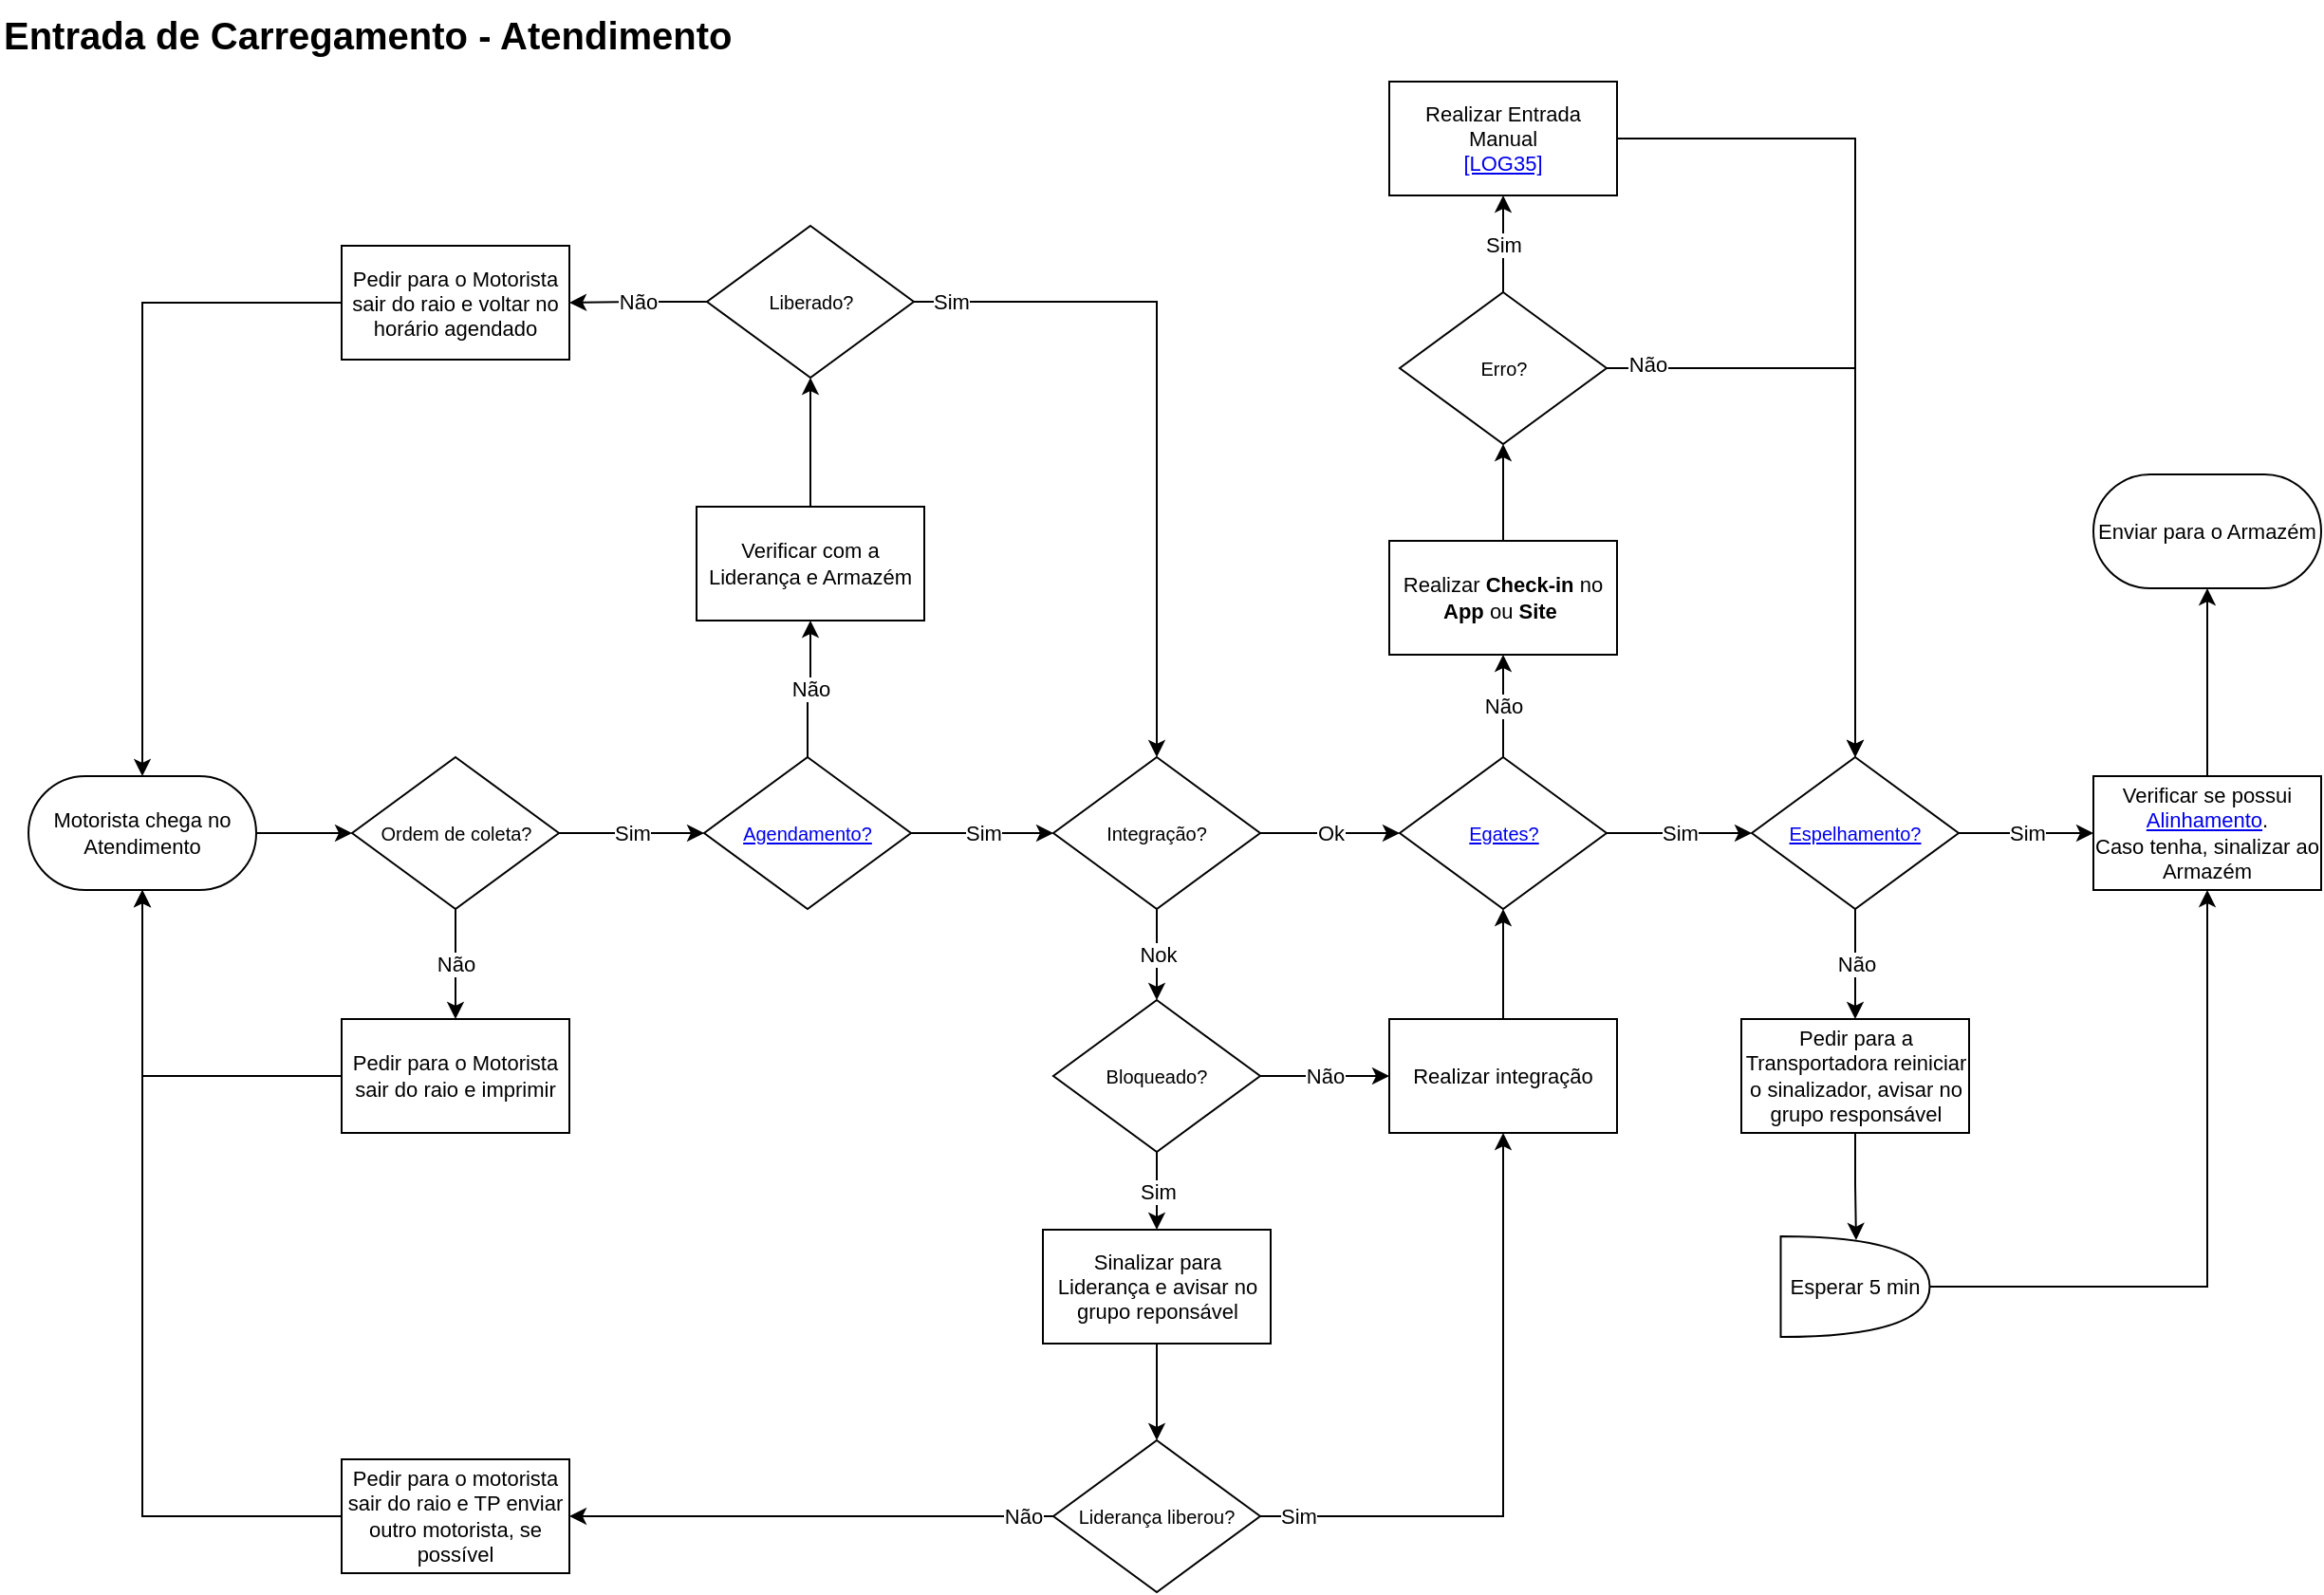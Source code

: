 <mxfile version="24.0.7" type="github">
  <diagram name="Page-1" id="JQofYEXU-NoQVEOPvFRB">
    <mxGraphModel dx="1744" dy="869" grid="0" gridSize="10" guides="1" tooltips="1" connect="1" arrows="1" fold="1" page="1" pageScale="1" pageWidth="1100" pageHeight="850" math="0" shadow="0">
      <root>
        <mxCell id="0" />
        <mxCell id="1" parent="0" />
        <mxCell id="aOmEqhJqzcy8wnbz2JpO-2" value="Entrada de Carregamento - Atendimento&lt;div style=&quot;&quot;&gt;&lt;br&gt;&lt;/div&gt;" style="text;html=1;align=left;verticalAlign=middle;whiteSpace=wrap;rounded=0;fontStyle=1;fontSize=20;" parent="1" vertex="1">
          <mxGeometry width="400" height="59.31" as="geometry" />
        </mxCell>
        <mxCell id="aOmEqhJqzcy8wnbz2JpO-19" style="edgeStyle=orthogonalEdgeStyle;rounded=0;orthogonalLoop=1;jettySize=auto;html=1;entryX=0;entryY=0.5;entryDx=0;entryDy=0;" parent="1" source="aOmEqhJqzcy8wnbz2JpO-15" target="aOmEqhJqzcy8wnbz2JpO-17" edge="1">
          <mxGeometry relative="1" as="geometry" />
        </mxCell>
        <mxCell id="aOmEqhJqzcy8wnbz2JpO-15" value="Motorista chega no Atendimento" style="rounded=1;whiteSpace=wrap;html=1;arcSize=50;fontSize=11;" parent="1" vertex="1">
          <mxGeometry x="15" y="409" width="120" height="60" as="geometry" />
        </mxCell>
        <mxCell id="aOmEqhJqzcy8wnbz2JpO-17" value="Ordem de coleta?" style="rhombus;whiteSpace=wrap;html=1;fontSize=10;" parent="1" vertex="1">
          <mxGeometry x="185.5" y="399" width="109" height="80" as="geometry" />
        </mxCell>
        <mxCell id="aOmEqhJqzcy8wnbz2JpO-22" style="edgeStyle=orthogonalEdgeStyle;rounded=0;orthogonalLoop=1;jettySize=auto;html=1;" parent="1" source="aOmEqhJqzcy8wnbz2JpO-20" target="aOmEqhJqzcy8wnbz2JpO-15" edge="1">
          <mxGeometry relative="1" as="geometry" />
        </mxCell>
        <mxCell id="aOmEqhJqzcy8wnbz2JpO-20" value="Pedir para o Motorista sair do raio e imprimir" style="rounded=0;whiteSpace=wrap;html=1;fontSize=11;" parent="1" vertex="1">
          <mxGeometry x="180" y="537" width="120" height="60" as="geometry" />
        </mxCell>
        <mxCell id="aOmEqhJqzcy8wnbz2JpO-21" value="Não" style="edgeStyle=orthogonalEdgeStyle;rounded=0;orthogonalLoop=1;jettySize=auto;html=1;entryX=0.5;entryY=0;entryDx=0;entryDy=0;strokeColor=#000000;" parent="1" source="aOmEqhJqzcy8wnbz2JpO-17" target="aOmEqhJqzcy8wnbz2JpO-20" edge="1">
          <mxGeometry relative="1" as="geometry">
            <mxPoint x="240" y="498" as="sourcePoint" />
            <mxPoint x="210" y="449" as="targetPoint" />
          </mxGeometry>
        </mxCell>
        <mxCell id="aOmEqhJqzcy8wnbz2JpO-30" value="Sim" style="edgeStyle=orthogonalEdgeStyle;rounded=0;orthogonalLoop=1;jettySize=auto;html=1;entryX=0;entryY=0.5;entryDx=0;entryDy=0;strokeColor=#000000;exitX=1;exitY=0.5;exitDx=0;exitDy=0;" parent="1" source="aOmEqhJqzcy8wnbz2JpO-17" edge="1">
          <mxGeometry relative="1" as="geometry">
            <mxPoint x="315.5" y="439" as="sourcePoint" />
            <mxPoint x="371" y="439" as="targetPoint" />
          </mxGeometry>
        </mxCell>
        <mxCell id="aOmEqhJqzcy8wnbz2JpO-27" value="" style="edgeStyle=orthogonalEdgeStyle;rounded=0;orthogonalLoop=1;jettySize=auto;html=1;entryX=0.5;entryY=0;entryDx=0;entryDy=0;exitX=0.5;exitY=1;exitDx=0;exitDy=0;strokeColor=#FF0000;" parent="1" source="aOmEqhJqzcy8wnbz2JpO-17" edge="1">
          <mxGeometry relative="1" as="geometry">
            <mxPoint x="240" y="479" as="sourcePoint" />
            <mxPoint x="240" y="479" as="targetPoint" />
          </mxGeometry>
        </mxCell>
        <mxCell id="aOmEqhJqzcy8wnbz2JpO-100" value="Não" style="edgeStyle=orthogonalEdgeStyle;rounded=0;orthogonalLoop=1;jettySize=auto;html=1;entryX=0.5;entryY=1;entryDx=0;entryDy=0;strokeColor=default;align=center;verticalAlign=middle;fontFamily=Helvetica;fontSize=11;fontColor=default;labelBackgroundColor=default;endArrow=classic;" parent="1" source="aOmEqhJqzcy8wnbz2JpO-40" target="aOmEqhJqzcy8wnbz2JpO-99" edge="1">
          <mxGeometry relative="1" as="geometry" />
        </mxCell>
        <mxCell id="aOmEqhJqzcy8wnbz2JpO-40" value="&lt;a href=&quot;https://trackandtrace.com.br/core/monitoring/schedule&quot;&gt;Agendamento?&lt;/a&gt;" style="rhombus;whiteSpace=wrap;html=1;fontSize=10;" parent="1" vertex="1">
          <mxGeometry x="371" y="399" width="109" height="80" as="geometry" />
        </mxCell>
        <mxCell id="aOmEqhJqzcy8wnbz2JpO-50" value="Sim" style="edgeStyle=orthogonalEdgeStyle;rounded=0;orthogonalLoop=1;jettySize=auto;html=1;entryX=0;entryY=0.5;entryDx=0;entryDy=0;strokeColor=#000000;exitX=1;exitY=0.5;exitDx=0;exitDy=0;" parent="1" source="aOmEqhJqzcy8wnbz2JpO-40" edge="1" target="jsbDycam533fCuaFfpvH-44">
          <mxGeometry relative="1" as="geometry">
            <mxPoint x="556.5" y="439" as="targetPoint" />
            <mxPoint x="501" y="439" as="sourcePoint" />
          </mxGeometry>
        </mxCell>
        <mxCell id="aOmEqhJqzcy8wnbz2JpO-52" value="&lt;a href=&quot;https://egates.ambev.com.br/Movimentacoes/atendimentoEgates&quot;&gt;Egates?&lt;/a&gt;" style="rhombus;whiteSpace=wrap;html=1;fontSize=10;" parent="1" vertex="1">
          <mxGeometry x="737.5" y="399" width="109" height="80" as="geometry" />
        </mxCell>
        <mxCell id="aOmEqhJqzcy8wnbz2JpO-75" style="edgeStyle=orthogonalEdgeStyle;rounded=0;orthogonalLoop=1;jettySize=auto;html=1;entryX=0.5;entryY=1;entryDx=0;entryDy=0;strokeColor=default;" parent="1" source="aOmEqhJqzcy8wnbz2JpO-54" target="aOmEqhJqzcy8wnbz2JpO-74" edge="1">
          <mxGeometry relative="1" as="geometry" />
        </mxCell>
        <mxCell id="aOmEqhJqzcy8wnbz2JpO-54" value="Realizar &lt;b&gt;Check-in&lt;/b&gt; no &lt;b&gt;App&lt;/b&gt; ou&amp;nbsp;&lt;b&gt;Site&amp;nbsp;&lt;/b&gt;" style="rounded=0;whiteSpace=wrap;html=1;fontSize=11;" parent="1" vertex="1">
          <mxGeometry x="732" y="285" width="120" height="60" as="geometry" />
        </mxCell>
        <mxCell id="aOmEqhJqzcy8wnbz2JpO-55" value="Não" style="edgeStyle=orthogonalEdgeStyle;rounded=0;orthogonalLoop=1;jettySize=auto;html=1;entryX=0.5;entryY=1;entryDx=0;entryDy=0;strokeColor=#000000;exitX=0.5;exitY=0;exitDx=0;exitDy=0;" parent="1" source="aOmEqhJqzcy8wnbz2JpO-52" target="aOmEqhJqzcy8wnbz2JpO-54" edge="1">
          <mxGeometry relative="1" as="geometry">
            <mxPoint x="792" y="380" as="sourcePoint" />
          </mxGeometry>
        </mxCell>
        <mxCell id="aOmEqhJqzcy8wnbz2JpO-57" value="Sim" style="edgeStyle=orthogonalEdgeStyle;rounded=0;orthogonalLoop=1;jettySize=auto;html=1;entryX=0;entryY=0.5;entryDx=0;entryDy=0;strokeColor=#000000;exitX=1;exitY=0.5;exitDx=0;exitDy=0;" parent="1" source="aOmEqhJqzcy8wnbz2JpO-52" edge="1">
          <mxGeometry relative="1" as="geometry">
            <mxPoint x="923" y="439" as="targetPoint" />
            <mxPoint x="867.5" y="439" as="sourcePoint" />
          </mxGeometry>
        </mxCell>
        <mxCell id="aOmEqhJqzcy8wnbz2JpO-119" value="Sim" style="edgeStyle=orthogonalEdgeStyle;rounded=0;orthogonalLoop=1;jettySize=auto;html=1;entryX=0;entryY=0.5;entryDx=0;entryDy=0;strokeColor=default;align=center;verticalAlign=middle;fontFamily=Helvetica;fontSize=11;fontColor=default;labelBackgroundColor=default;endArrow=classic;" parent="1" source="aOmEqhJqzcy8wnbz2JpO-59" target="aOmEqhJqzcy8wnbz2JpO-121" edge="1">
          <mxGeometry relative="1" as="geometry" />
        </mxCell>
        <mxCell id="aOmEqhJqzcy8wnbz2JpO-59" value="&lt;a href=&quot;https://trackandtrace.com.br/core/monitoring/panel&quot;&gt;Espelhamento?&lt;/a&gt;" style="rhombus;whiteSpace=wrap;html=1;fontSize=10;" parent="1" vertex="1">
          <mxGeometry x="923" y="399" width="109" height="80" as="geometry" />
        </mxCell>
        <mxCell id="aOmEqhJqzcy8wnbz2JpO-116" style="edgeStyle=orthogonalEdgeStyle;rounded=0;orthogonalLoop=1;jettySize=auto;html=1;strokeColor=default;align=center;verticalAlign=middle;fontFamily=Helvetica;fontSize=11;fontColor=default;labelBackgroundColor=default;endArrow=classic;exitX=0.5;exitY=1;exitDx=0;exitDy=0;entryX=0.506;entryY=0.037;entryDx=0;entryDy=0;entryPerimeter=0;" parent="1" source="aOmEqhJqzcy8wnbz2JpO-61" target="aOmEqhJqzcy8wnbz2JpO-113" edge="1">
          <mxGeometry relative="1" as="geometry">
            <mxPoint x="977.5" y="641.256" as="targetPoint" />
            <mxPoint x="977.503" y="603" as="sourcePoint" />
            <Array as="points">
              <mxPoint x="977" y="624" />
              <mxPoint x="978" y="624" />
            </Array>
          </mxGeometry>
        </mxCell>
        <mxCell id="aOmEqhJqzcy8wnbz2JpO-61" value="Pedir para a Transportadora reiniciar o sinalizador, avisar no grupo responsável" style="rounded=0;whiteSpace=wrap;html=1;fontSize=11;" parent="1" vertex="1">
          <mxGeometry x="917.5" y="537" width="120" height="60" as="geometry" />
        </mxCell>
        <mxCell id="aOmEqhJqzcy8wnbz2JpO-62" value="Não" style="edgeStyle=orthogonalEdgeStyle;rounded=0;orthogonalLoop=1;jettySize=auto;html=1;entryX=0.5;entryY=0;entryDx=0;entryDy=0;strokeColor=#000000;" parent="1" source="aOmEqhJqzcy8wnbz2JpO-59" target="aOmEqhJqzcy8wnbz2JpO-61" edge="1">
          <mxGeometry relative="1" as="geometry">
            <mxPoint x="977.519" y="498" as="sourcePoint" />
            <Array as="points">
              <mxPoint x="977" y="498" />
              <mxPoint x="977" y="498" />
            </Array>
          </mxGeometry>
        </mxCell>
        <mxCell id="WNULB9PrPMmiZ3--5Gsn-2" value="Sim" style="edgeStyle=orthogonalEdgeStyle;rounded=0;orthogonalLoop=1;jettySize=auto;html=1;" parent="1" source="aOmEqhJqzcy8wnbz2JpO-74" edge="1">
          <mxGeometry relative="1" as="geometry">
            <mxPoint x="792" y="103" as="targetPoint" />
          </mxGeometry>
        </mxCell>
        <mxCell id="WNULB9PrPMmiZ3--5Gsn-4" style="edgeStyle=orthogonalEdgeStyle;rounded=0;orthogonalLoop=1;jettySize=auto;html=1;entryX=0.5;entryY=0;entryDx=0;entryDy=0;" parent="1" source="aOmEqhJqzcy8wnbz2JpO-74" target="aOmEqhJqzcy8wnbz2JpO-59" edge="1">
          <mxGeometry relative="1" as="geometry" />
        </mxCell>
        <mxCell id="WNULB9PrPMmiZ3--5Gsn-6" value="Não" style="edgeLabel;html=1;align=center;verticalAlign=middle;resizable=0;points=[];" parent="WNULB9PrPMmiZ3--5Gsn-4" vertex="1" connectable="0">
          <mxGeometry x="-0.875" y="2" relative="1" as="geometry">
            <mxPoint as="offset" />
          </mxGeometry>
        </mxCell>
        <mxCell id="aOmEqhJqzcy8wnbz2JpO-74" value="Erro?" style="rhombus;whiteSpace=wrap;html=1;fontSize=10;" parent="1" vertex="1">
          <mxGeometry x="737.5" y="154" width="109" height="80" as="geometry" />
        </mxCell>
        <mxCell id="WNULB9PrPMmiZ3--5Gsn-3" style="edgeStyle=orthogonalEdgeStyle;rounded=0;orthogonalLoop=1;jettySize=auto;html=1;entryX=0.5;entryY=0;entryDx=0;entryDy=0;exitX=1;exitY=0.5;exitDx=0;exitDy=0;" parent="1" source="aOmEqhJqzcy8wnbz2JpO-76" target="aOmEqhJqzcy8wnbz2JpO-59" edge="1">
          <mxGeometry relative="1" as="geometry">
            <mxPoint x="852" y="73" as="sourcePoint" />
          </mxGeometry>
        </mxCell>
        <mxCell id="aOmEqhJqzcy8wnbz2JpO-76" value="Realizar Entrada Manual&lt;br&gt;&lt;a href=&quot;https://www.myworkday.com/abinbev/learning/course/d115937921451001034cfec96b960001?record=7cd7e49422c810011a0aaa4b39510000&amp;amp;type=9882927d138b100019b928e75843018d&quot;&gt;[LOG35]&lt;/a&gt;" style="rounded=0;whiteSpace=wrap;html=1;fontSize=11;" parent="1" vertex="1">
          <mxGeometry x="732" y="43" width="120" height="60" as="geometry" />
        </mxCell>
        <mxCell id="aOmEqhJqzcy8wnbz2JpO-102" style="edgeStyle=orthogonalEdgeStyle;rounded=0;orthogonalLoop=1;jettySize=auto;html=1;entryX=0.5;entryY=1;entryDx=0;entryDy=0;strokeColor=default;align=center;verticalAlign=middle;fontFamily=Helvetica;fontSize=11;fontColor=default;labelBackgroundColor=default;endArrow=classic;" parent="1" source="aOmEqhJqzcy8wnbz2JpO-99" target="aOmEqhJqzcy8wnbz2JpO-101" edge="1">
          <mxGeometry relative="1" as="geometry" />
        </mxCell>
        <mxCell id="aOmEqhJqzcy8wnbz2JpO-99" value="Verificar com a Liderança e Armazém" style="rounded=0;whiteSpace=wrap;html=1;fontSize=11;" parent="1" vertex="1">
          <mxGeometry x="367" y="267" width="120" height="60" as="geometry" />
        </mxCell>
        <mxCell id="aOmEqhJqzcy8wnbz2JpO-103" style="edgeStyle=orthogonalEdgeStyle;rounded=0;orthogonalLoop=1;jettySize=auto;html=1;strokeColor=default;align=center;verticalAlign=middle;fontFamily=Helvetica;fontSize=11;fontColor=default;labelBackgroundColor=default;endArrow=classic;exitX=1;exitY=0.5;exitDx=0;exitDy=0;" parent="1" source="aOmEqhJqzcy8wnbz2JpO-101" target="jsbDycam533fCuaFfpvH-44" edge="1">
          <mxGeometry relative="1" as="geometry" />
        </mxCell>
        <mxCell id="aOmEqhJqzcy8wnbz2JpO-108" value="Não" style="edgeStyle=orthogonalEdgeStyle;rounded=0;orthogonalLoop=1;jettySize=auto;html=1;entryX=1;entryY=0.5;entryDx=0;entryDy=0;strokeColor=default;align=center;verticalAlign=middle;fontFamily=Helvetica;fontSize=11;fontColor=default;labelBackgroundColor=default;endArrow=classic;exitX=0;exitY=0.5;exitDx=0;exitDy=0;" parent="1" source="aOmEqhJqzcy8wnbz2JpO-101" target="aOmEqhJqzcy8wnbz2JpO-107" edge="1">
          <mxGeometry relative="1" as="geometry" />
        </mxCell>
        <mxCell id="aOmEqhJqzcy8wnbz2JpO-101" value="Liberado?" style="rhombus;whiteSpace=wrap;html=1;fontSize=10;" parent="1" vertex="1">
          <mxGeometry x="372.5" y="119" width="109" height="80" as="geometry" />
        </mxCell>
        <mxCell id="aOmEqhJqzcy8wnbz2JpO-104" value="Sim" style="text;html=1;align=center;verticalAlign=middle;whiteSpace=wrap;rounded=0;fontFamily=Helvetica;fontSize=11;fontColor=default;labelBackgroundColor=default;" parent="1" vertex="1">
          <mxGeometry x="491" y="153" width="21" height="11" as="geometry" />
        </mxCell>
        <mxCell id="aOmEqhJqzcy8wnbz2JpO-109" style="edgeStyle=orthogonalEdgeStyle;rounded=0;orthogonalLoop=1;jettySize=auto;html=1;strokeColor=default;align=center;verticalAlign=middle;fontFamily=Helvetica;fontSize=11;fontColor=default;labelBackgroundColor=default;endArrow=classic;" parent="1" source="aOmEqhJqzcy8wnbz2JpO-107" target="aOmEqhJqzcy8wnbz2JpO-15" edge="1">
          <mxGeometry relative="1" as="geometry" />
        </mxCell>
        <mxCell id="aOmEqhJqzcy8wnbz2JpO-107" value="Pedir para o Motorista sair do raio e voltar no horário agendado" style="rounded=0;whiteSpace=wrap;html=1;fontSize=11;" parent="1" vertex="1">
          <mxGeometry x="180" y="129.5" width="120" height="60" as="geometry" />
        </mxCell>
        <mxCell id="aOmEqhJqzcy8wnbz2JpO-122" style="edgeStyle=orthogonalEdgeStyle;rounded=0;orthogonalLoop=1;jettySize=auto;html=1;strokeColor=default;align=center;verticalAlign=middle;fontFamily=Helvetica;fontSize=11;fontColor=default;labelBackgroundColor=default;endArrow=classic;" parent="1" source="aOmEqhJqzcy8wnbz2JpO-113" target="aOmEqhJqzcy8wnbz2JpO-121" edge="1">
          <mxGeometry relative="1" as="geometry" />
        </mxCell>
        <mxCell id="aOmEqhJqzcy8wnbz2JpO-113" value="Esperar 5 min" style="shape=or;whiteSpace=wrap;html=1;fontFamily=Helvetica;fontSize=11;fontColor=default;labelBackgroundColor=default;" parent="1" vertex="1">
          <mxGeometry x="938.25" y="651.5" width="78.5" height="53" as="geometry" />
        </mxCell>
        <mxCell id="aOmEqhJqzcy8wnbz2JpO-123" style="edgeStyle=orthogonalEdgeStyle;rounded=0;orthogonalLoop=1;jettySize=auto;html=1;strokeColor=default;align=center;verticalAlign=middle;fontFamily=Helvetica;fontSize=11;fontColor=default;labelBackgroundColor=default;endArrow=classic;" parent="1" source="aOmEqhJqzcy8wnbz2JpO-121" target="WNULB9PrPMmiZ3--5Gsn-8" edge="1">
          <mxGeometry relative="1" as="geometry">
            <mxPoint x="1163.0" y="381" as="targetPoint" />
          </mxGeometry>
        </mxCell>
        <mxCell id="aOmEqhJqzcy8wnbz2JpO-121" value="Verificar se possui &lt;a href=&quot;https://anheuserbuschinbev-my.sharepoint.com/:x:/r/personal/99821156_ambev_com_br/_layouts/15/doc2.aspx?sourcedoc=%7Bd540b165-c951-422d-8da9-9b79c941bcb3%7D&amp;amp;action=default&quot;&gt;Alinhamento&lt;/a&gt;.&lt;br&gt;Caso tenha, sinalizar ao Armazém" style="rounded=0;whiteSpace=wrap;html=1;fontSize=11;" parent="1" vertex="1">
          <mxGeometry x="1103" y="409" width="120" height="60" as="geometry" />
        </mxCell>
        <mxCell id="WNULB9PrPMmiZ3--5Gsn-8" value="Enviar para o Armazém" style="rounded=1;whiteSpace=wrap;html=1;arcSize=50;fontSize=11;" parent="1" vertex="1">
          <mxGeometry x="1103" y="250" width="120" height="60" as="geometry" />
        </mxCell>
        <mxCell id="jsbDycam533fCuaFfpvH-46" value="Ok" style="edgeStyle=orthogonalEdgeStyle;rounded=0;orthogonalLoop=1;jettySize=auto;html=1;" edge="1" parent="1" source="jsbDycam533fCuaFfpvH-44" target="aOmEqhJqzcy8wnbz2JpO-52">
          <mxGeometry relative="1" as="geometry" />
        </mxCell>
        <mxCell id="jsbDycam533fCuaFfpvH-54" value="Nok" style="edgeStyle=orthogonalEdgeStyle;rounded=0;orthogonalLoop=1;jettySize=auto;html=1;" edge="1" parent="1" source="jsbDycam533fCuaFfpvH-44" target="jsbDycam533fCuaFfpvH-53">
          <mxGeometry relative="1" as="geometry" />
        </mxCell>
        <mxCell id="jsbDycam533fCuaFfpvH-44" value="Integração?" style="rhombus;whiteSpace=wrap;html=1;fontSize=10;" vertex="1" parent="1">
          <mxGeometry x="555" y="399" width="109" height="80" as="geometry" />
        </mxCell>
        <mxCell id="jsbDycam533fCuaFfpvH-56" value="Não" style="edgeStyle=orthogonalEdgeStyle;rounded=0;orthogonalLoop=1;jettySize=auto;html=1;" edge="1" parent="1" source="jsbDycam533fCuaFfpvH-53" target="jsbDycam533fCuaFfpvH-55">
          <mxGeometry relative="1" as="geometry" />
        </mxCell>
        <mxCell id="jsbDycam533fCuaFfpvH-108" value="Sim" style="edgeStyle=orthogonalEdgeStyle;rounded=0;orthogonalLoop=1;jettySize=auto;html=1;" edge="1" parent="1" source="jsbDycam533fCuaFfpvH-53" target="jsbDycam533fCuaFfpvH-107">
          <mxGeometry relative="1" as="geometry" />
        </mxCell>
        <mxCell id="jsbDycam533fCuaFfpvH-53" value="Bloqueado?" style="rhombus;whiteSpace=wrap;html=1;fontSize=10;" vertex="1" parent="1">
          <mxGeometry x="555" y="527" width="109" height="80" as="geometry" />
        </mxCell>
        <mxCell id="jsbDycam533fCuaFfpvH-57" style="edgeStyle=orthogonalEdgeStyle;rounded=0;orthogonalLoop=1;jettySize=auto;html=1;" edge="1" parent="1" source="jsbDycam533fCuaFfpvH-55" target="aOmEqhJqzcy8wnbz2JpO-52">
          <mxGeometry relative="1" as="geometry" />
        </mxCell>
        <mxCell id="jsbDycam533fCuaFfpvH-55" value="Realizar integração" style="rounded=0;whiteSpace=wrap;html=1;fontSize=11;" vertex="1" parent="1">
          <mxGeometry x="732" y="537" width="120" height="60" as="geometry" />
        </mxCell>
        <mxCell id="jsbDycam533fCuaFfpvH-110" style="edgeStyle=orthogonalEdgeStyle;rounded=0;orthogonalLoop=1;jettySize=auto;html=1;" edge="1" parent="1" source="jsbDycam533fCuaFfpvH-107" target="jsbDycam533fCuaFfpvH-109">
          <mxGeometry relative="1" as="geometry" />
        </mxCell>
        <mxCell id="jsbDycam533fCuaFfpvH-107" value="Sinalizar para Liderança e avisar no grupo reponsável" style="rounded=0;whiteSpace=wrap;html=1;fontSize=11;" vertex="1" parent="1">
          <mxGeometry x="549.5" y="648" width="120" height="60" as="geometry" />
        </mxCell>
        <mxCell id="jsbDycam533fCuaFfpvH-111" style="edgeStyle=orthogonalEdgeStyle;rounded=0;orthogonalLoop=1;jettySize=auto;html=1;exitX=1;exitY=0.5;exitDx=0;exitDy=0;" edge="1" parent="1" source="jsbDycam533fCuaFfpvH-109" target="jsbDycam533fCuaFfpvH-55">
          <mxGeometry relative="1" as="geometry" />
        </mxCell>
        <mxCell id="jsbDycam533fCuaFfpvH-115" style="edgeStyle=orthogonalEdgeStyle;rounded=0;orthogonalLoop=1;jettySize=auto;html=1;entryX=1;entryY=0.5;entryDx=0;entryDy=0;" edge="1" parent="1" source="jsbDycam533fCuaFfpvH-109" target="jsbDycam533fCuaFfpvH-114">
          <mxGeometry relative="1" as="geometry" />
        </mxCell>
        <mxCell id="jsbDycam533fCuaFfpvH-109" value="Liderança liberou?" style="rhombus;whiteSpace=wrap;html=1;fontSize=10;" vertex="1" parent="1">
          <mxGeometry x="555" y="759" width="109" height="80" as="geometry" />
        </mxCell>
        <mxCell id="jsbDycam533fCuaFfpvH-112" value="Sim" style="text;html=1;align=center;verticalAlign=middle;whiteSpace=wrap;rounded=0;fontFamily=Helvetica;fontSize=11;fontColor=default;labelBackgroundColor=default;" vertex="1" parent="1">
          <mxGeometry x="674" y="793.5" width="21" height="11" as="geometry" />
        </mxCell>
        <mxCell id="jsbDycam533fCuaFfpvH-116" style="edgeStyle=orthogonalEdgeStyle;rounded=0;orthogonalLoop=1;jettySize=auto;html=1;" edge="1" parent="1" source="jsbDycam533fCuaFfpvH-114" target="aOmEqhJqzcy8wnbz2JpO-15">
          <mxGeometry relative="1" as="geometry" />
        </mxCell>
        <mxCell id="jsbDycam533fCuaFfpvH-114" value="Pedir para o motorista sair do raio e TP enviar outro motorista, se possível" style="rounded=0;whiteSpace=wrap;html=1;fontSize=11;" vertex="1" parent="1">
          <mxGeometry x="180" y="769" width="120" height="60" as="geometry" />
        </mxCell>
        <mxCell id="jsbDycam533fCuaFfpvH-119" value="Não" style="text;html=1;align=center;verticalAlign=middle;whiteSpace=wrap;rounded=0;fontFamily=Helvetica;fontSize=11;fontColor=default;labelBackgroundColor=default;" vertex="1" parent="1">
          <mxGeometry x="529" y="793.5" width="21" height="11" as="geometry" />
        </mxCell>
      </root>
    </mxGraphModel>
  </diagram>
</mxfile>
